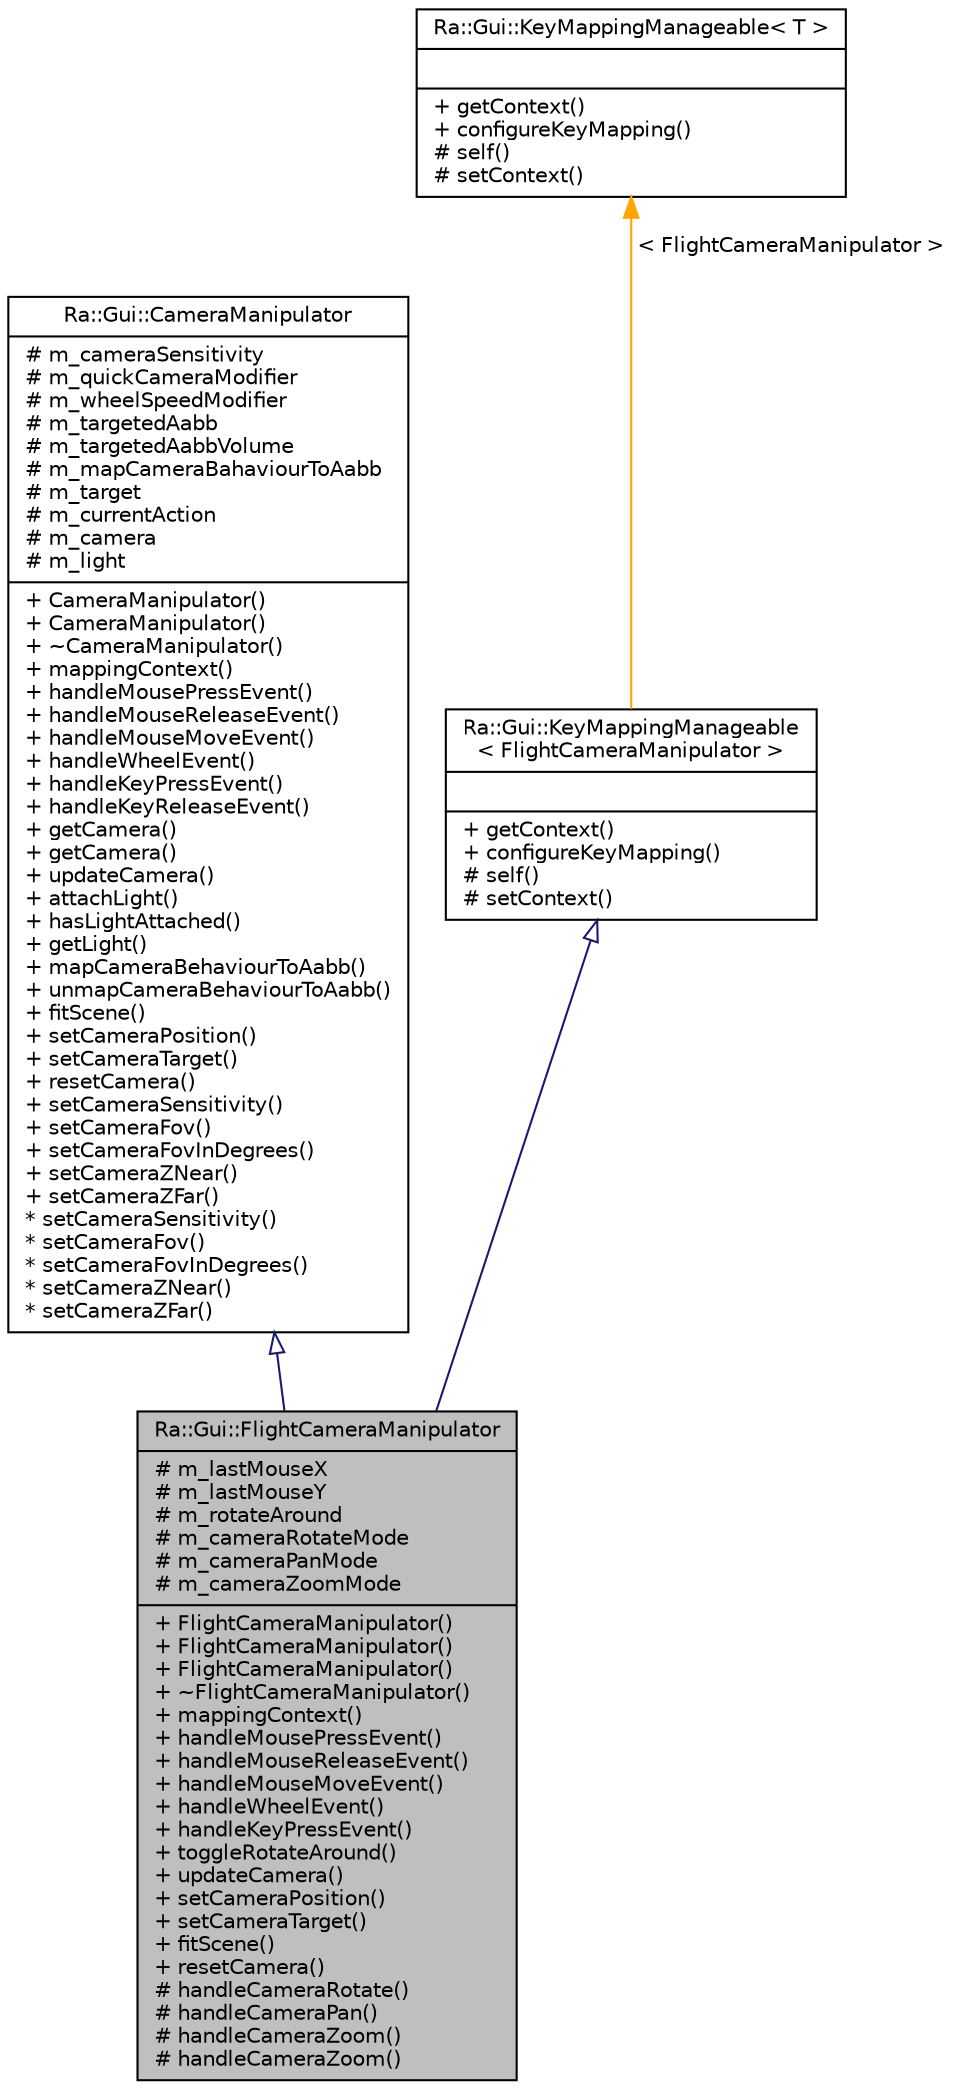 digraph "Ra::Gui::FlightCameraManipulator"
{
 // INTERACTIVE_SVG=YES
 // LATEX_PDF_SIZE
  edge [fontname="Helvetica",fontsize="10",labelfontname="Helvetica",labelfontsize="10"];
  node [fontname="Helvetica",fontsize="10",shape=record];
  Node1 [label="{Ra::Gui::FlightCameraManipulator\n|# m_lastMouseX\l# m_lastMouseY\l# m_rotateAround\l# m_cameraRotateMode\l# m_cameraPanMode\l# m_cameraZoomMode\l|+ FlightCameraManipulator()\l+ FlightCameraManipulator()\l+ FlightCameraManipulator()\l+ ~FlightCameraManipulator()\l+ mappingContext()\l+ handleMousePressEvent()\l+ handleMouseReleaseEvent()\l+ handleMouseMoveEvent()\l+ handleWheelEvent()\l+ handleKeyPressEvent()\l+ toggleRotateAround()\l+ updateCamera()\l+ setCameraPosition()\l+ setCameraTarget()\l+ fitScene()\l+ resetCamera()\l# handleCameraRotate()\l# handleCameraPan()\l# handleCameraZoom()\l# handleCameraZoom()\l}",height=0.2,width=0.4,color="black", fillcolor="grey75", style="filled", fontcolor="black",tooltip=" "];
  Node2 -> Node1 [dir="back",color="midnightblue",fontsize="10",style="solid",arrowtail="onormal",fontname="Helvetica"];
  Node2 [label="{Ra::Gui::CameraManipulator\n|# m_cameraSensitivity\l# m_quickCameraModifier\l# m_wheelSpeedModifier\l# m_targetedAabb\l# m_targetedAabbVolume\l# m_mapCameraBahaviourToAabb\l# m_target\l# m_currentAction\l# m_camera\l# m_light\l|+ CameraManipulator()\l+ CameraManipulator()\l+ ~CameraManipulator()\l+ mappingContext()\l+ handleMousePressEvent()\l+ handleMouseReleaseEvent()\l+ handleMouseMoveEvent()\l+ handleWheelEvent()\l+ handleKeyPressEvent()\l+ handleKeyReleaseEvent()\l+ getCamera()\l+ getCamera()\l+ updateCamera()\l+ attachLight()\l+ hasLightAttached()\l+ getLight()\l+ mapCameraBehaviourToAabb()\l+ unmapCameraBehaviourToAabb()\l+ fitScene()\l+ setCameraPosition()\l+ setCameraTarget()\l+ resetCamera()\l+ setCameraSensitivity()\l+ setCameraFov()\l+ setCameraFovInDegrees()\l+ setCameraZNear()\l+ setCameraZFar()\l* setCameraSensitivity()\l* setCameraFov()\l* setCameraFovInDegrees()\l* setCameraZNear()\l* setCameraZFar()\l}",height=0.2,width=0.4,color="black", fillcolor="white", style="filled",URL="$classRa_1_1Gui_1_1CameraManipulator.html",tooltip="The CameraManipulator class is the generic class for camera manipulators."];
  Node3 -> Node1 [dir="back",color="midnightblue",fontsize="10",style="solid",arrowtail="onormal",fontname="Helvetica"];
  Node3 [label="{Ra::Gui::KeyMappingManageable\l\< FlightCameraManipulator \>\n||+ getContext()\l+ configureKeyMapping()\l# self()\l# setContext()\l}",height=0.2,width=0.4,color="black", fillcolor="white", style="filled",URL="$classRa_1_1Gui_1_1KeyMappingManageable.html",tooltip=" "];
  Node4 -> Node3 [dir="back",color="orange",fontsize="10",style="solid",label=" \< FlightCameraManipulator \>" ,fontname="Helvetica"];
  Node4 [label="{Ra::Gui::KeyMappingManageable\< T \>\n||+ getContext()\l+ configureKeyMapping()\l# self()\l# setContext()\l}",height=0.2,width=0.4,color="black", fillcolor="white", style="filled",URL="$classRa_1_1Gui_1_1KeyMappingManageable.html",tooltip=" "];
}
